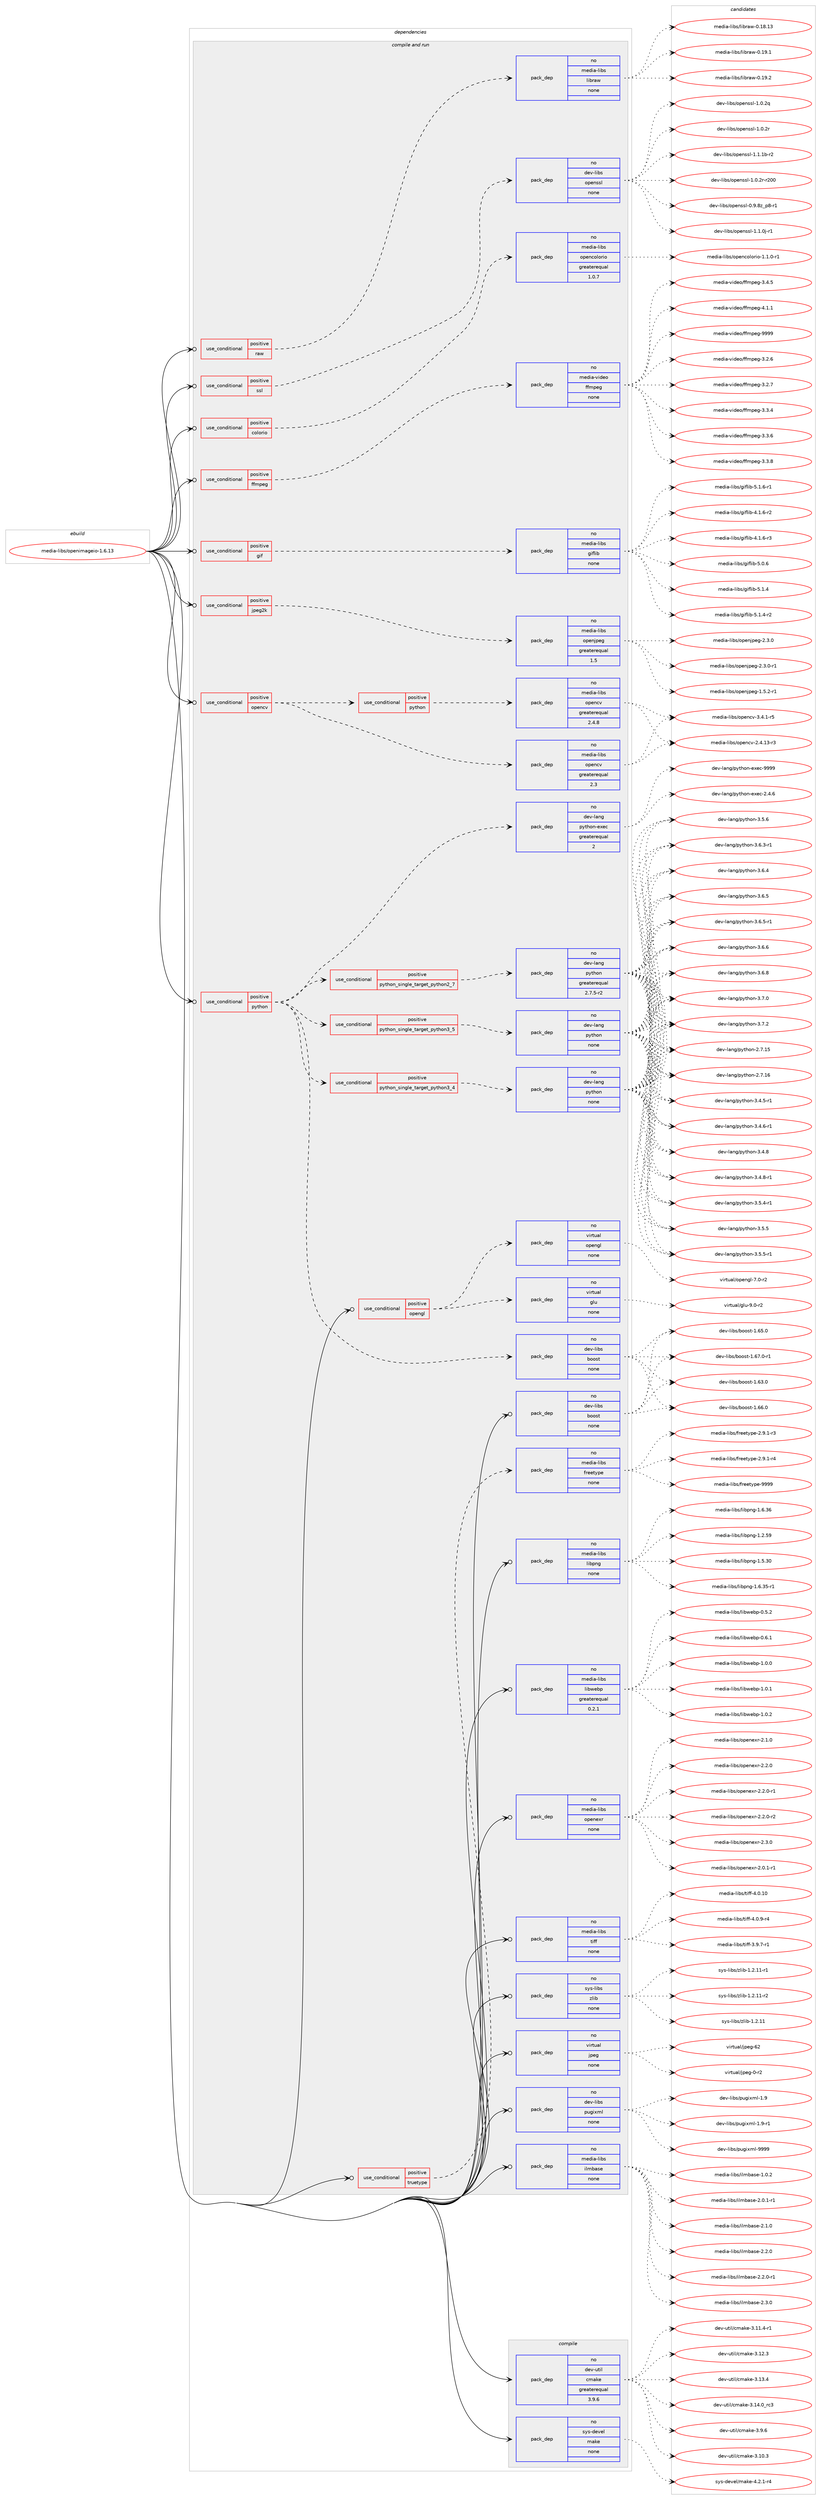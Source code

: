 digraph prolog {

# *************
# Graph options
# *************

newrank=true;
concentrate=true;
compound=true;
graph [rankdir=LR,fontname=Helvetica,fontsize=10,ranksep=1.5];#, ranksep=2.5, nodesep=0.2];
edge  [arrowhead=vee];
node  [fontname=Helvetica,fontsize=10];

# **********
# The ebuild
# **********

subgraph cluster_leftcol {
color=gray;
rank=same;
label=<<i>ebuild</i>>;
id [label="media-libs/openimageio-1.6.13", color=red, width=4, href="../media-libs/openimageio-1.6.13.svg"];
}

# ****************
# The dependencies
# ****************

subgraph cluster_midcol {
color=gray;
label=<<i>dependencies</i>>;
subgraph cluster_compile {
fillcolor="#eeeeee";
style=filled;
label=<<i>compile</i>>;
subgraph pack1155485 {
dependency1617178 [label=<<TABLE BORDER="0" CELLBORDER="1" CELLSPACING="0" CELLPADDING="4" WIDTH="220"><TR><TD ROWSPAN="6" CELLPADDING="30">pack_dep</TD></TR><TR><TD WIDTH="110">no</TD></TR><TR><TD>dev-util</TD></TR><TR><TD>cmake</TD></TR><TR><TD>greaterequal</TD></TR><TR><TD>3.9.6</TD></TR></TABLE>>, shape=none, color=blue];
}
id:e -> dependency1617178:w [weight=20,style="solid",arrowhead="vee"];
subgraph pack1155486 {
dependency1617179 [label=<<TABLE BORDER="0" CELLBORDER="1" CELLSPACING="0" CELLPADDING="4" WIDTH="220"><TR><TD ROWSPAN="6" CELLPADDING="30">pack_dep</TD></TR><TR><TD WIDTH="110">no</TD></TR><TR><TD>sys-devel</TD></TR><TR><TD>make</TD></TR><TR><TD>none</TD></TR><TR><TD></TD></TR></TABLE>>, shape=none, color=blue];
}
id:e -> dependency1617179:w [weight=20,style="solid",arrowhead="vee"];
}
subgraph cluster_compileandrun {
fillcolor="#eeeeee";
style=filled;
label=<<i>compile and run</i>>;
subgraph cond435648 {
dependency1617180 [label=<<TABLE BORDER="0" CELLBORDER="1" CELLSPACING="0" CELLPADDING="4"><TR><TD ROWSPAN="3" CELLPADDING="10">use_conditional</TD></TR><TR><TD>positive</TD></TR><TR><TD>colorio</TD></TR></TABLE>>, shape=none, color=red];
subgraph pack1155487 {
dependency1617181 [label=<<TABLE BORDER="0" CELLBORDER="1" CELLSPACING="0" CELLPADDING="4" WIDTH="220"><TR><TD ROWSPAN="6" CELLPADDING="30">pack_dep</TD></TR><TR><TD WIDTH="110">no</TD></TR><TR><TD>media-libs</TD></TR><TR><TD>opencolorio</TD></TR><TR><TD>greaterequal</TD></TR><TR><TD>1.0.7</TD></TR></TABLE>>, shape=none, color=blue];
}
dependency1617180:e -> dependency1617181:w [weight=20,style="dashed",arrowhead="vee"];
}
id:e -> dependency1617180:w [weight=20,style="solid",arrowhead="odotvee"];
subgraph cond435649 {
dependency1617182 [label=<<TABLE BORDER="0" CELLBORDER="1" CELLSPACING="0" CELLPADDING="4"><TR><TD ROWSPAN="3" CELLPADDING="10">use_conditional</TD></TR><TR><TD>positive</TD></TR><TR><TD>ffmpeg</TD></TR></TABLE>>, shape=none, color=red];
subgraph pack1155488 {
dependency1617183 [label=<<TABLE BORDER="0" CELLBORDER="1" CELLSPACING="0" CELLPADDING="4" WIDTH="220"><TR><TD ROWSPAN="6" CELLPADDING="30">pack_dep</TD></TR><TR><TD WIDTH="110">no</TD></TR><TR><TD>media-video</TD></TR><TR><TD>ffmpeg</TD></TR><TR><TD>none</TD></TR><TR><TD></TD></TR></TABLE>>, shape=none, color=blue];
}
dependency1617182:e -> dependency1617183:w [weight=20,style="dashed",arrowhead="vee"];
}
id:e -> dependency1617182:w [weight=20,style="solid",arrowhead="odotvee"];
subgraph cond435650 {
dependency1617184 [label=<<TABLE BORDER="0" CELLBORDER="1" CELLSPACING="0" CELLPADDING="4"><TR><TD ROWSPAN="3" CELLPADDING="10">use_conditional</TD></TR><TR><TD>positive</TD></TR><TR><TD>gif</TD></TR></TABLE>>, shape=none, color=red];
subgraph pack1155489 {
dependency1617185 [label=<<TABLE BORDER="0" CELLBORDER="1" CELLSPACING="0" CELLPADDING="4" WIDTH="220"><TR><TD ROWSPAN="6" CELLPADDING="30">pack_dep</TD></TR><TR><TD WIDTH="110">no</TD></TR><TR><TD>media-libs</TD></TR><TR><TD>giflib</TD></TR><TR><TD>none</TD></TR><TR><TD></TD></TR></TABLE>>, shape=none, color=blue];
}
dependency1617184:e -> dependency1617185:w [weight=20,style="dashed",arrowhead="vee"];
}
id:e -> dependency1617184:w [weight=20,style="solid",arrowhead="odotvee"];
subgraph cond435651 {
dependency1617186 [label=<<TABLE BORDER="0" CELLBORDER="1" CELLSPACING="0" CELLPADDING="4"><TR><TD ROWSPAN="3" CELLPADDING="10">use_conditional</TD></TR><TR><TD>positive</TD></TR><TR><TD>jpeg2k</TD></TR></TABLE>>, shape=none, color=red];
subgraph pack1155490 {
dependency1617187 [label=<<TABLE BORDER="0" CELLBORDER="1" CELLSPACING="0" CELLPADDING="4" WIDTH="220"><TR><TD ROWSPAN="6" CELLPADDING="30">pack_dep</TD></TR><TR><TD WIDTH="110">no</TD></TR><TR><TD>media-libs</TD></TR><TR><TD>openjpeg</TD></TR><TR><TD>greaterequal</TD></TR><TR><TD>1.5</TD></TR></TABLE>>, shape=none, color=blue];
}
dependency1617186:e -> dependency1617187:w [weight=20,style="dashed",arrowhead="vee"];
}
id:e -> dependency1617186:w [weight=20,style="solid",arrowhead="odotvee"];
subgraph cond435652 {
dependency1617188 [label=<<TABLE BORDER="0" CELLBORDER="1" CELLSPACING="0" CELLPADDING="4"><TR><TD ROWSPAN="3" CELLPADDING="10">use_conditional</TD></TR><TR><TD>positive</TD></TR><TR><TD>opencv</TD></TR></TABLE>>, shape=none, color=red];
subgraph pack1155491 {
dependency1617189 [label=<<TABLE BORDER="0" CELLBORDER="1" CELLSPACING="0" CELLPADDING="4" WIDTH="220"><TR><TD ROWSPAN="6" CELLPADDING="30">pack_dep</TD></TR><TR><TD WIDTH="110">no</TD></TR><TR><TD>media-libs</TD></TR><TR><TD>opencv</TD></TR><TR><TD>greaterequal</TD></TR><TR><TD>2.3</TD></TR></TABLE>>, shape=none, color=blue];
}
dependency1617188:e -> dependency1617189:w [weight=20,style="dashed",arrowhead="vee"];
subgraph cond435653 {
dependency1617190 [label=<<TABLE BORDER="0" CELLBORDER="1" CELLSPACING="0" CELLPADDING="4"><TR><TD ROWSPAN="3" CELLPADDING="10">use_conditional</TD></TR><TR><TD>positive</TD></TR><TR><TD>python</TD></TR></TABLE>>, shape=none, color=red];
subgraph pack1155492 {
dependency1617191 [label=<<TABLE BORDER="0" CELLBORDER="1" CELLSPACING="0" CELLPADDING="4" WIDTH="220"><TR><TD ROWSPAN="6" CELLPADDING="30">pack_dep</TD></TR><TR><TD WIDTH="110">no</TD></TR><TR><TD>media-libs</TD></TR><TR><TD>opencv</TD></TR><TR><TD>greaterequal</TD></TR><TR><TD>2.4.8</TD></TR></TABLE>>, shape=none, color=blue];
}
dependency1617190:e -> dependency1617191:w [weight=20,style="dashed",arrowhead="vee"];
}
dependency1617188:e -> dependency1617190:w [weight=20,style="dashed",arrowhead="vee"];
}
id:e -> dependency1617188:w [weight=20,style="solid",arrowhead="odotvee"];
subgraph cond435654 {
dependency1617192 [label=<<TABLE BORDER="0" CELLBORDER="1" CELLSPACING="0" CELLPADDING="4"><TR><TD ROWSPAN="3" CELLPADDING="10">use_conditional</TD></TR><TR><TD>positive</TD></TR><TR><TD>opengl</TD></TR></TABLE>>, shape=none, color=red];
subgraph pack1155493 {
dependency1617193 [label=<<TABLE BORDER="0" CELLBORDER="1" CELLSPACING="0" CELLPADDING="4" WIDTH="220"><TR><TD ROWSPAN="6" CELLPADDING="30">pack_dep</TD></TR><TR><TD WIDTH="110">no</TD></TR><TR><TD>virtual</TD></TR><TR><TD>glu</TD></TR><TR><TD>none</TD></TR><TR><TD></TD></TR></TABLE>>, shape=none, color=blue];
}
dependency1617192:e -> dependency1617193:w [weight=20,style="dashed",arrowhead="vee"];
subgraph pack1155494 {
dependency1617194 [label=<<TABLE BORDER="0" CELLBORDER="1" CELLSPACING="0" CELLPADDING="4" WIDTH="220"><TR><TD ROWSPAN="6" CELLPADDING="30">pack_dep</TD></TR><TR><TD WIDTH="110">no</TD></TR><TR><TD>virtual</TD></TR><TR><TD>opengl</TD></TR><TR><TD>none</TD></TR><TR><TD></TD></TR></TABLE>>, shape=none, color=blue];
}
dependency1617192:e -> dependency1617194:w [weight=20,style="dashed",arrowhead="vee"];
}
id:e -> dependency1617192:w [weight=20,style="solid",arrowhead="odotvee"];
subgraph cond435655 {
dependency1617195 [label=<<TABLE BORDER="0" CELLBORDER="1" CELLSPACING="0" CELLPADDING="4"><TR><TD ROWSPAN="3" CELLPADDING="10">use_conditional</TD></TR><TR><TD>positive</TD></TR><TR><TD>python</TD></TR></TABLE>>, shape=none, color=red];
subgraph cond435656 {
dependency1617196 [label=<<TABLE BORDER="0" CELLBORDER="1" CELLSPACING="0" CELLPADDING="4"><TR><TD ROWSPAN="3" CELLPADDING="10">use_conditional</TD></TR><TR><TD>positive</TD></TR><TR><TD>python_single_target_python2_7</TD></TR></TABLE>>, shape=none, color=red];
subgraph pack1155495 {
dependency1617197 [label=<<TABLE BORDER="0" CELLBORDER="1" CELLSPACING="0" CELLPADDING="4" WIDTH="220"><TR><TD ROWSPAN="6" CELLPADDING="30">pack_dep</TD></TR><TR><TD WIDTH="110">no</TD></TR><TR><TD>dev-lang</TD></TR><TR><TD>python</TD></TR><TR><TD>greaterequal</TD></TR><TR><TD>2.7.5-r2</TD></TR></TABLE>>, shape=none, color=blue];
}
dependency1617196:e -> dependency1617197:w [weight=20,style="dashed",arrowhead="vee"];
}
dependency1617195:e -> dependency1617196:w [weight=20,style="dashed",arrowhead="vee"];
subgraph cond435657 {
dependency1617198 [label=<<TABLE BORDER="0" CELLBORDER="1" CELLSPACING="0" CELLPADDING="4"><TR><TD ROWSPAN="3" CELLPADDING="10">use_conditional</TD></TR><TR><TD>positive</TD></TR><TR><TD>python_single_target_python3_4</TD></TR></TABLE>>, shape=none, color=red];
subgraph pack1155496 {
dependency1617199 [label=<<TABLE BORDER="0" CELLBORDER="1" CELLSPACING="0" CELLPADDING="4" WIDTH="220"><TR><TD ROWSPAN="6" CELLPADDING="30">pack_dep</TD></TR><TR><TD WIDTH="110">no</TD></TR><TR><TD>dev-lang</TD></TR><TR><TD>python</TD></TR><TR><TD>none</TD></TR><TR><TD></TD></TR></TABLE>>, shape=none, color=blue];
}
dependency1617198:e -> dependency1617199:w [weight=20,style="dashed",arrowhead="vee"];
}
dependency1617195:e -> dependency1617198:w [weight=20,style="dashed",arrowhead="vee"];
subgraph cond435658 {
dependency1617200 [label=<<TABLE BORDER="0" CELLBORDER="1" CELLSPACING="0" CELLPADDING="4"><TR><TD ROWSPAN="3" CELLPADDING="10">use_conditional</TD></TR><TR><TD>positive</TD></TR><TR><TD>python_single_target_python3_5</TD></TR></TABLE>>, shape=none, color=red];
subgraph pack1155497 {
dependency1617201 [label=<<TABLE BORDER="0" CELLBORDER="1" CELLSPACING="0" CELLPADDING="4" WIDTH="220"><TR><TD ROWSPAN="6" CELLPADDING="30">pack_dep</TD></TR><TR><TD WIDTH="110">no</TD></TR><TR><TD>dev-lang</TD></TR><TR><TD>python</TD></TR><TR><TD>none</TD></TR><TR><TD></TD></TR></TABLE>>, shape=none, color=blue];
}
dependency1617200:e -> dependency1617201:w [weight=20,style="dashed",arrowhead="vee"];
}
dependency1617195:e -> dependency1617200:w [weight=20,style="dashed",arrowhead="vee"];
subgraph pack1155498 {
dependency1617202 [label=<<TABLE BORDER="0" CELLBORDER="1" CELLSPACING="0" CELLPADDING="4" WIDTH="220"><TR><TD ROWSPAN="6" CELLPADDING="30">pack_dep</TD></TR><TR><TD WIDTH="110">no</TD></TR><TR><TD>dev-lang</TD></TR><TR><TD>python-exec</TD></TR><TR><TD>greaterequal</TD></TR><TR><TD>2</TD></TR></TABLE>>, shape=none, color=blue];
}
dependency1617195:e -> dependency1617202:w [weight=20,style="dashed",arrowhead="vee"];
subgraph pack1155499 {
dependency1617203 [label=<<TABLE BORDER="0" CELLBORDER="1" CELLSPACING="0" CELLPADDING="4" WIDTH="220"><TR><TD ROWSPAN="6" CELLPADDING="30">pack_dep</TD></TR><TR><TD WIDTH="110">no</TD></TR><TR><TD>dev-libs</TD></TR><TR><TD>boost</TD></TR><TR><TD>none</TD></TR><TR><TD></TD></TR></TABLE>>, shape=none, color=blue];
}
dependency1617195:e -> dependency1617203:w [weight=20,style="dashed",arrowhead="vee"];
}
id:e -> dependency1617195:w [weight=20,style="solid",arrowhead="odotvee"];
subgraph cond435659 {
dependency1617204 [label=<<TABLE BORDER="0" CELLBORDER="1" CELLSPACING="0" CELLPADDING="4"><TR><TD ROWSPAN="3" CELLPADDING="10">use_conditional</TD></TR><TR><TD>positive</TD></TR><TR><TD>raw</TD></TR></TABLE>>, shape=none, color=red];
subgraph pack1155500 {
dependency1617205 [label=<<TABLE BORDER="0" CELLBORDER="1" CELLSPACING="0" CELLPADDING="4" WIDTH="220"><TR><TD ROWSPAN="6" CELLPADDING="30">pack_dep</TD></TR><TR><TD WIDTH="110">no</TD></TR><TR><TD>media-libs</TD></TR><TR><TD>libraw</TD></TR><TR><TD>none</TD></TR><TR><TD></TD></TR></TABLE>>, shape=none, color=blue];
}
dependency1617204:e -> dependency1617205:w [weight=20,style="dashed",arrowhead="vee"];
}
id:e -> dependency1617204:w [weight=20,style="solid",arrowhead="odotvee"];
subgraph cond435660 {
dependency1617206 [label=<<TABLE BORDER="0" CELLBORDER="1" CELLSPACING="0" CELLPADDING="4"><TR><TD ROWSPAN="3" CELLPADDING="10">use_conditional</TD></TR><TR><TD>positive</TD></TR><TR><TD>ssl</TD></TR></TABLE>>, shape=none, color=red];
subgraph pack1155501 {
dependency1617207 [label=<<TABLE BORDER="0" CELLBORDER="1" CELLSPACING="0" CELLPADDING="4" WIDTH="220"><TR><TD ROWSPAN="6" CELLPADDING="30">pack_dep</TD></TR><TR><TD WIDTH="110">no</TD></TR><TR><TD>dev-libs</TD></TR><TR><TD>openssl</TD></TR><TR><TD>none</TD></TR><TR><TD></TD></TR></TABLE>>, shape=none, color=blue];
}
dependency1617206:e -> dependency1617207:w [weight=20,style="dashed",arrowhead="vee"];
}
id:e -> dependency1617206:w [weight=20,style="solid",arrowhead="odotvee"];
subgraph cond435661 {
dependency1617208 [label=<<TABLE BORDER="0" CELLBORDER="1" CELLSPACING="0" CELLPADDING="4"><TR><TD ROWSPAN="3" CELLPADDING="10">use_conditional</TD></TR><TR><TD>positive</TD></TR><TR><TD>truetype</TD></TR></TABLE>>, shape=none, color=red];
subgraph pack1155502 {
dependency1617209 [label=<<TABLE BORDER="0" CELLBORDER="1" CELLSPACING="0" CELLPADDING="4" WIDTH="220"><TR><TD ROWSPAN="6" CELLPADDING="30">pack_dep</TD></TR><TR><TD WIDTH="110">no</TD></TR><TR><TD>media-libs</TD></TR><TR><TD>freetype</TD></TR><TR><TD>none</TD></TR><TR><TD></TD></TR></TABLE>>, shape=none, color=blue];
}
dependency1617208:e -> dependency1617209:w [weight=20,style="dashed",arrowhead="vee"];
}
id:e -> dependency1617208:w [weight=20,style="solid",arrowhead="odotvee"];
subgraph pack1155503 {
dependency1617210 [label=<<TABLE BORDER="0" CELLBORDER="1" CELLSPACING="0" CELLPADDING="4" WIDTH="220"><TR><TD ROWSPAN="6" CELLPADDING="30">pack_dep</TD></TR><TR><TD WIDTH="110">no</TD></TR><TR><TD>dev-libs</TD></TR><TR><TD>boost</TD></TR><TR><TD>none</TD></TR><TR><TD></TD></TR></TABLE>>, shape=none, color=blue];
}
id:e -> dependency1617210:w [weight=20,style="solid",arrowhead="odotvee"];
subgraph pack1155504 {
dependency1617211 [label=<<TABLE BORDER="0" CELLBORDER="1" CELLSPACING="0" CELLPADDING="4" WIDTH="220"><TR><TD ROWSPAN="6" CELLPADDING="30">pack_dep</TD></TR><TR><TD WIDTH="110">no</TD></TR><TR><TD>dev-libs</TD></TR><TR><TD>pugixml</TD></TR><TR><TD>none</TD></TR><TR><TD></TD></TR></TABLE>>, shape=none, color=blue];
}
id:e -> dependency1617211:w [weight=20,style="solid",arrowhead="odotvee"];
subgraph pack1155505 {
dependency1617212 [label=<<TABLE BORDER="0" CELLBORDER="1" CELLSPACING="0" CELLPADDING="4" WIDTH="220"><TR><TD ROWSPAN="6" CELLPADDING="30">pack_dep</TD></TR><TR><TD WIDTH="110">no</TD></TR><TR><TD>media-libs</TD></TR><TR><TD>ilmbase</TD></TR><TR><TD>none</TD></TR><TR><TD></TD></TR></TABLE>>, shape=none, color=blue];
}
id:e -> dependency1617212:w [weight=20,style="solid",arrowhead="odotvee"];
subgraph pack1155506 {
dependency1617213 [label=<<TABLE BORDER="0" CELLBORDER="1" CELLSPACING="0" CELLPADDING="4" WIDTH="220"><TR><TD ROWSPAN="6" CELLPADDING="30">pack_dep</TD></TR><TR><TD WIDTH="110">no</TD></TR><TR><TD>media-libs</TD></TR><TR><TD>libpng</TD></TR><TR><TD>none</TD></TR><TR><TD></TD></TR></TABLE>>, shape=none, color=blue];
}
id:e -> dependency1617213:w [weight=20,style="solid",arrowhead="odotvee"];
subgraph pack1155507 {
dependency1617214 [label=<<TABLE BORDER="0" CELLBORDER="1" CELLSPACING="0" CELLPADDING="4" WIDTH="220"><TR><TD ROWSPAN="6" CELLPADDING="30">pack_dep</TD></TR><TR><TD WIDTH="110">no</TD></TR><TR><TD>media-libs</TD></TR><TR><TD>libwebp</TD></TR><TR><TD>greaterequal</TD></TR><TR><TD>0.2.1</TD></TR></TABLE>>, shape=none, color=blue];
}
id:e -> dependency1617214:w [weight=20,style="solid",arrowhead="odotvee"];
subgraph pack1155508 {
dependency1617215 [label=<<TABLE BORDER="0" CELLBORDER="1" CELLSPACING="0" CELLPADDING="4" WIDTH="220"><TR><TD ROWSPAN="6" CELLPADDING="30">pack_dep</TD></TR><TR><TD WIDTH="110">no</TD></TR><TR><TD>media-libs</TD></TR><TR><TD>openexr</TD></TR><TR><TD>none</TD></TR><TR><TD></TD></TR></TABLE>>, shape=none, color=blue];
}
id:e -> dependency1617215:w [weight=20,style="solid",arrowhead="odotvee"];
subgraph pack1155509 {
dependency1617216 [label=<<TABLE BORDER="0" CELLBORDER="1" CELLSPACING="0" CELLPADDING="4" WIDTH="220"><TR><TD ROWSPAN="6" CELLPADDING="30">pack_dep</TD></TR><TR><TD WIDTH="110">no</TD></TR><TR><TD>media-libs</TD></TR><TR><TD>tiff</TD></TR><TR><TD>none</TD></TR><TR><TD></TD></TR></TABLE>>, shape=none, color=blue];
}
id:e -> dependency1617216:w [weight=20,style="solid",arrowhead="odotvee"];
subgraph pack1155510 {
dependency1617217 [label=<<TABLE BORDER="0" CELLBORDER="1" CELLSPACING="0" CELLPADDING="4" WIDTH="220"><TR><TD ROWSPAN="6" CELLPADDING="30">pack_dep</TD></TR><TR><TD WIDTH="110">no</TD></TR><TR><TD>sys-libs</TD></TR><TR><TD>zlib</TD></TR><TR><TD>none</TD></TR><TR><TD></TD></TR></TABLE>>, shape=none, color=blue];
}
id:e -> dependency1617217:w [weight=20,style="solid",arrowhead="odotvee"];
subgraph pack1155511 {
dependency1617218 [label=<<TABLE BORDER="0" CELLBORDER="1" CELLSPACING="0" CELLPADDING="4" WIDTH="220"><TR><TD ROWSPAN="6" CELLPADDING="30">pack_dep</TD></TR><TR><TD WIDTH="110">no</TD></TR><TR><TD>virtual</TD></TR><TR><TD>jpeg</TD></TR><TR><TD>none</TD></TR><TR><TD></TD></TR></TABLE>>, shape=none, color=blue];
}
id:e -> dependency1617218:w [weight=20,style="solid",arrowhead="odotvee"];
}
subgraph cluster_run {
fillcolor="#eeeeee";
style=filled;
label=<<i>run</i>>;
}
}

# **************
# The candidates
# **************

subgraph cluster_choices {
rank=same;
color=gray;
label=<<i>candidates</i>>;

subgraph choice1155485 {
color=black;
nodesep=1;
choice1001011184511711610510847991099710710145514649484651 [label="dev-util/cmake-3.10.3", color=red, width=4,href="../dev-util/cmake-3.10.3.svg"];
choice10010111845117116105108479910997107101455146494946524511449 [label="dev-util/cmake-3.11.4-r1", color=red, width=4,href="../dev-util/cmake-3.11.4-r1.svg"];
choice1001011184511711610510847991099710710145514649504651 [label="dev-util/cmake-3.12.3", color=red, width=4,href="../dev-util/cmake-3.12.3.svg"];
choice1001011184511711610510847991099710710145514649514652 [label="dev-util/cmake-3.13.4", color=red, width=4,href="../dev-util/cmake-3.13.4.svg"];
choice1001011184511711610510847991099710710145514649524648951149951 [label="dev-util/cmake-3.14.0_rc3", color=red, width=4,href="../dev-util/cmake-3.14.0_rc3.svg"];
choice10010111845117116105108479910997107101455146574654 [label="dev-util/cmake-3.9.6", color=red, width=4,href="../dev-util/cmake-3.9.6.svg"];
dependency1617178:e -> choice1001011184511711610510847991099710710145514649484651:w [style=dotted,weight="100"];
dependency1617178:e -> choice10010111845117116105108479910997107101455146494946524511449:w [style=dotted,weight="100"];
dependency1617178:e -> choice1001011184511711610510847991099710710145514649504651:w [style=dotted,weight="100"];
dependency1617178:e -> choice1001011184511711610510847991099710710145514649514652:w [style=dotted,weight="100"];
dependency1617178:e -> choice1001011184511711610510847991099710710145514649524648951149951:w [style=dotted,weight="100"];
dependency1617178:e -> choice10010111845117116105108479910997107101455146574654:w [style=dotted,weight="100"];
}
subgraph choice1155486 {
color=black;
nodesep=1;
choice1151211154510010111810110847109971071014552465046494511452 [label="sys-devel/make-4.2.1-r4", color=red, width=4,href="../sys-devel/make-4.2.1-r4.svg"];
dependency1617179:e -> choice1151211154510010111810110847109971071014552465046494511452:w [style=dotted,weight="100"];
}
subgraph choice1155487 {
color=black;
nodesep=1;
choice10910110010597451081059811547111112101110991111081111141051114549464946484511449 [label="media-libs/opencolorio-1.1.0-r1", color=red, width=4,href="../media-libs/opencolorio-1.1.0-r1.svg"];
dependency1617181:e -> choice10910110010597451081059811547111112101110991111081111141051114549464946484511449:w [style=dotted,weight="100"];
}
subgraph choice1155488 {
color=black;
nodesep=1;
choice109101100105974511810510010111147102102109112101103455146504654 [label="media-video/ffmpeg-3.2.6", color=red, width=4,href="../media-video/ffmpeg-3.2.6.svg"];
choice109101100105974511810510010111147102102109112101103455146504655 [label="media-video/ffmpeg-3.2.7", color=red, width=4,href="../media-video/ffmpeg-3.2.7.svg"];
choice109101100105974511810510010111147102102109112101103455146514652 [label="media-video/ffmpeg-3.3.4", color=red, width=4,href="../media-video/ffmpeg-3.3.4.svg"];
choice109101100105974511810510010111147102102109112101103455146514654 [label="media-video/ffmpeg-3.3.6", color=red, width=4,href="../media-video/ffmpeg-3.3.6.svg"];
choice109101100105974511810510010111147102102109112101103455146514656 [label="media-video/ffmpeg-3.3.8", color=red, width=4,href="../media-video/ffmpeg-3.3.8.svg"];
choice109101100105974511810510010111147102102109112101103455146524653 [label="media-video/ffmpeg-3.4.5", color=red, width=4,href="../media-video/ffmpeg-3.4.5.svg"];
choice109101100105974511810510010111147102102109112101103455246494649 [label="media-video/ffmpeg-4.1.1", color=red, width=4,href="../media-video/ffmpeg-4.1.1.svg"];
choice1091011001059745118105100101111471021021091121011034557575757 [label="media-video/ffmpeg-9999", color=red, width=4,href="../media-video/ffmpeg-9999.svg"];
dependency1617183:e -> choice109101100105974511810510010111147102102109112101103455146504654:w [style=dotted,weight="100"];
dependency1617183:e -> choice109101100105974511810510010111147102102109112101103455146504655:w [style=dotted,weight="100"];
dependency1617183:e -> choice109101100105974511810510010111147102102109112101103455146514652:w [style=dotted,weight="100"];
dependency1617183:e -> choice109101100105974511810510010111147102102109112101103455146514654:w [style=dotted,weight="100"];
dependency1617183:e -> choice109101100105974511810510010111147102102109112101103455146514656:w [style=dotted,weight="100"];
dependency1617183:e -> choice109101100105974511810510010111147102102109112101103455146524653:w [style=dotted,weight="100"];
dependency1617183:e -> choice109101100105974511810510010111147102102109112101103455246494649:w [style=dotted,weight="100"];
dependency1617183:e -> choice1091011001059745118105100101111471021021091121011034557575757:w [style=dotted,weight="100"];
}
subgraph choice1155489 {
color=black;
nodesep=1;
choice10910110010597451081059811547103105102108105984552464946544511450 [label="media-libs/giflib-4.1.6-r2", color=red, width=4,href="../media-libs/giflib-4.1.6-r2.svg"];
choice10910110010597451081059811547103105102108105984552464946544511451 [label="media-libs/giflib-4.1.6-r3", color=red, width=4,href="../media-libs/giflib-4.1.6-r3.svg"];
choice1091011001059745108105981154710310510210810598455346484654 [label="media-libs/giflib-5.0.6", color=red, width=4,href="../media-libs/giflib-5.0.6.svg"];
choice1091011001059745108105981154710310510210810598455346494652 [label="media-libs/giflib-5.1.4", color=red, width=4,href="../media-libs/giflib-5.1.4.svg"];
choice10910110010597451081059811547103105102108105984553464946524511450 [label="media-libs/giflib-5.1.4-r2", color=red, width=4,href="../media-libs/giflib-5.1.4-r2.svg"];
choice10910110010597451081059811547103105102108105984553464946544511449 [label="media-libs/giflib-5.1.6-r1", color=red, width=4,href="../media-libs/giflib-5.1.6-r1.svg"];
dependency1617185:e -> choice10910110010597451081059811547103105102108105984552464946544511450:w [style=dotted,weight="100"];
dependency1617185:e -> choice10910110010597451081059811547103105102108105984552464946544511451:w [style=dotted,weight="100"];
dependency1617185:e -> choice1091011001059745108105981154710310510210810598455346484654:w [style=dotted,weight="100"];
dependency1617185:e -> choice1091011001059745108105981154710310510210810598455346494652:w [style=dotted,weight="100"];
dependency1617185:e -> choice10910110010597451081059811547103105102108105984553464946524511450:w [style=dotted,weight="100"];
dependency1617185:e -> choice10910110010597451081059811547103105102108105984553464946544511449:w [style=dotted,weight="100"];
}
subgraph choice1155490 {
color=black;
nodesep=1;
choice109101100105974510810598115471111121011101061121011034549465346504511449 [label="media-libs/openjpeg-1.5.2-r1", color=red, width=4,href="../media-libs/openjpeg-1.5.2-r1.svg"];
choice10910110010597451081059811547111112101110106112101103455046514648 [label="media-libs/openjpeg-2.3.0", color=red, width=4,href="../media-libs/openjpeg-2.3.0.svg"];
choice109101100105974510810598115471111121011101061121011034550465146484511449 [label="media-libs/openjpeg-2.3.0-r1", color=red, width=4,href="../media-libs/openjpeg-2.3.0-r1.svg"];
dependency1617187:e -> choice109101100105974510810598115471111121011101061121011034549465346504511449:w [style=dotted,weight="100"];
dependency1617187:e -> choice10910110010597451081059811547111112101110106112101103455046514648:w [style=dotted,weight="100"];
dependency1617187:e -> choice109101100105974510810598115471111121011101061121011034550465146484511449:w [style=dotted,weight="100"];
}
subgraph choice1155491 {
color=black;
nodesep=1;
choice1091011001059745108105981154711111210111099118455046524649514511451 [label="media-libs/opencv-2.4.13-r3", color=red, width=4,href="../media-libs/opencv-2.4.13-r3.svg"];
choice10910110010597451081059811547111112101110991184551465246494511453 [label="media-libs/opencv-3.4.1-r5", color=red, width=4,href="../media-libs/opencv-3.4.1-r5.svg"];
dependency1617189:e -> choice1091011001059745108105981154711111210111099118455046524649514511451:w [style=dotted,weight="100"];
dependency1617189:e -> choice10910110010597451081059811547111112101110991184551465246494511453:w [style=dotted,weight="100"];
}
subgraph choice1155492 {
color=black;
nodesep=1;
choice1091011001059745108105981154711111210111099118455046524649514511451 [label="media-libs/opencv-2.4.13-r3", color=red, width=4,href="../media-libs/opencv-2.4.13-r3.svg"];
choice10910110010597451081059811547111112101110991184551465246494511453 [label="media-libs/opencv-3.4.1-r5", color=red, width=4,href="../media-libs/opencv-3.4.1-r5.svg"];
dependency1617191:e -> choice1091011001059745108105981154711111210111099118455046524649514511451:w [style=dotted,weight="100"];
dependency1617191:e -> choice10910110010597451081059811547111112101110991184551465246494511453:w [style=dotted,weight="100"];
}
subgraph choice1155493 {
color=black;
nodesep=1;
choice1181051141161179710847103108117455746484511450 [label="virtual/glu-9.0-r2", color=red, width=4,href="../virtual/glu-9.0-r2.svg"];
dependency1617193:e -> choice1181051141161179710847103108117455746484511450:w [style=dotted,weight="100"];
}
subgraph choice1155494 {
color=black;
nodesep=1;
choice1181051141161179710847111112101110103108455546484511450 [label="virtual/opengl-7.0-r2", color=red, width=4,href="../virtual/opengl-7.0-r2.svg"];
dependency1617194:e -> choice1181051141161179710847111112101110103108455546484511450:w [style=dotted,weight="100"];
}
subgraph choice1155495 {
color=black;
nodesep=1;
choice10010111845108971101034711212111610411111045504655464953 [label="dev-lang/python-2.7.15", color=red, width=4,href="../dev-lang/python-2.7.15.svg"];
choice10010111845108971101034711212111610411111045504655464954 [label="dev-lang/python-2.7.16", color=red, width=4,href="../dev-lang/python-2.7.16.svg"];
choice1001011184510897110103471121211161041111104551465246534511449 [label="dev-lang/python-3.4.5-r1", color=red, width=4,href="../dev-lang/python-3.4.5-r1.svg"];
choice1001011184510897110103471121211161041111104551465246544511449 [label="dev-lang/python-3.4.6-r1", color=red, width=4,href="../dev-lang/python-3.4.6-r1.svg"];
choice100101118451089711010347112121116104111110455146524656 [label="dev-lang/python-3.4.8", color=red, width=4,href="../dev-lang/python-3.4.8.svg"];
choice1001011184510897110103471121211161041111104551465246564511449 [label="dev-lang/python-3.4.8-r1", color=red, width=4,href="../dev-lang/python-3.4.8-r1.svg"];
choice1001011184510897110103471121211161041111104551465346524511449 [label="dev-lang/python-3.5.4-r1", color=red, width=4,href="../dev-lang/python-3.5.4-r1.svg"];
choice100101118451089711010347112121116104111110455146534653 [label="dev-lang/python-3.5.5", color=red, width=4,href="../dev-lang/python-3.5.5.svg"];
choice1001011184510897110103471121211161041111104551465346534511449 [label="dev-lang/python-3.5.5-r1", color=red, width=4,href="../dev-lang/python-3.5.5-r1.svg"];
choice100101118451089711010347112121116104111110455146534654 [label="dev-lang/python-3.5.6", color=red, width=4,href="../dev-lang/python-3.5.6.svg"];
choice1001011184510897110103471121211161041111104551465446514511449 [label="dev-lang/python-3.6.3-r1", color=red, width=4,href="../dev-lang/python-3.6.3-r1.svg"];
choice100101118451089711010347112121116104111110455146544652 [label="dev-lang/python-3.6.4", color=red, width=4,href="../dev-lang/python-3.6.4.svg"];
choice100101118451089711010347112121116104111110455146544653 [label="dev-lang/python-3.6.5", color=red, width=4,href="../dev-lang/python-3.6.5.svg"];
choice1001011184510897110103471121211161041111104551465446534511449 [label="dev-lang/python-3.6.5-r1", color=red, width=4,href="../dev-lang/python-3.6.5-r1.svg"];
choice100101118451089711010347112121116104111110455146544654 [label="dev-lang/python-3.6.6", color=red, width=4,href="../dev-lang/python-3.6.6.svg"];
choice100101118451089711010347112121116104111110455146544656 [label="dev-lang/python-3.6.8", color=red, width=4,href="../dev-lang/python-3.6.8.svg"];
choice100101118451089711010347112121116104111110455146554648 [label="dev-lang/python-3.7.0", color=red, width=4,href="../dev-lang/python-3.7.0.svg"];
choice100101118451089711010347112121116104111110455146554650 [label="dev-lang/python-3.7.2", color=red, width=4,href="../dev-lang/python-3.7.2.svg"];
dependency1617197:e -> choice10010111845108971101034711212111610411111045504655464953:w [style=dotted,weight="100"];
dependency1617197:e -> choice10010111845108971101034711212111610411111045504655464954:w [style=dotted,weight="100"];
dependency1617197:e -> choice1001011184510897110103471121211161041111104551465246534511449:w [style=dotted,weight="100"];
dependency1617197:e -> choice1001011184510897110103471121211161041111104551465246544511449:w [style=dotted,weight="100"];
dependency1617197:e -> choice100101118451089711010347112121116104111110455146524656:w [style=dotted,weight="100"];
dependency1617197:e -> choice1001011184510897110103471121211161041111104551465246564511449:w [style=dotted,weight="100"];
dependency1617197:e -> choice1001011184510897110103471121211161041111104551465346524511449:w [style=dotted,weight="100"];
dependency1617197:e -> choice100101118451089711010347112121116104111110455146534653:w [style=dotted,weight="100"];
dependency1617197:e -> choice1001011184510897110103471121211161041111104551465346534511449:w [style=dotted,weight="100"];
dependency1617197:e -> choice100101118451089711010347112121116104111110455146534654:w [style=dotted,weight="100"];
dependency1617197:e -> choice1001011184510897110103471121211161041111104551465446514511449:w [style=dotted,weight="100"];
dependency1617197:e -> choice100101118451089711010347112121116104111110455146544652:w [style=dotted,weight="100"];
dependency1617197:e -> choice100101118451089711010347112121116104111110455146544653:w [style=dotted,weight="100"];
dependency1617197:e -> choice1001011184510897110103471121211161041111104551465446534511449:w [style=dotted,weight="100"];
dependency1617197:e -> choice100101118451089711010347112121116104111110455146544654:w [style=dotted,weight="100"];
dependency1617197:e -> choice100101118451089711010347112121116104111110455146544656:w [style=dotted,weight="100"];
dependency1617197:e -> choice100101118451089711010347112121116104111110455146554648:w [style=dotted,weight="100"];
dependency1617197:e -> choice100101118451089711010347112121116104111110455146554650:w [style=dotted,weight="100"];
}
subgraph choice1155496 {
color=black;
nodesep=1;
choice10010111845108971101034711212111610411111045504655464953 [label="dev-lang/python-2.7.15", color=red, width=4,href="../dev-lang/python-2.7.15.svg"];
choice10010111845108971101034711212111610411111045504655464954 [label="dev-lang/python-2.7.16", color=red, width=4,href="../dev-lang/python-2.7.16.svg"];
choice1001011184510897110103471121211161041111104551465246534511449 [label="dev-lang/python-3.4.5-r1", color=red, width=4,href="../dev-lang/python-3.4.5-r1.svg"];
choice1001011184510897110103471121211161041111104551465246544511449 [label="dev-lang/python-3.4.6-r1", color=red, width=4,href="../dev-lang/python-3.4.6-r1.svg"];
choice100101118451089711010347112121116104111110455146524656 [label="dev-lang/python-3.4.8", color=red, width=4,href="../dev-lang/python-3.4.8.svg"];
choice1001011184510897110103471121211161041111104551465246564511449 [label="dev-lang/python-3.4.8-r1", color=red, width=4,href="../dev-lang/python-3.4.8-r1.svg"];
choice1001011184510897110103471121211161041111104551465346524511449 [label="dev-lang/python-3.5.4-r1", color=red, width=4,href="../dev-lang/python-3.5.4-r1.svg"];
choice100101118451089711010347112121116104111110455146534653 [label="dev-lang/python-3.5.5", color=red, width=4,href="../dev-lang/python-3.5.5.svg"];
choice1001011184510897110103471121211161041111104551465346534511449 [label="dev-lang/python-3.5.5-r1", color=red, width=4,href="../dev-lang/python-3.5.5-r1.svg"];
choice100101118451089711010347112121116104111110455146534654 [label="dev-lang/python-3.5.6", color=red, width=4,href="../dev-lang/python-3.5.6.svg"];
choice1001011184510897110103471121211161041111104551465446514511449 [label="dev-lang/python-3.6.3-r1", color=red, width=4,href="../dev-lang/python-3.6.3-r1.svg"];
choice100101118451089711010347112121116104111110455146544652 [label="dev-lang/python-3.6.4", color=red, width=4,href="../dev-lang/python-3.6.4.svg"];
choice100101118451089711010347112121116104111110455146544653 [label="dev-lang/python-3.6.5", color=red, width=4,href="../dev-lang/python-3.6.5.svg"];
choice1001011184510897110103471121211161041111104551465446534511449 [label="dev-lang/python-3.6.5-r1", color=red, width=4,href="../dev-lang/python-3.6.5-r1.svg"];
choice100101118451089711010347112121116104111110455146544654 [label="dev-lang/python-3.6.6", color=red, width=4,href="../dev-lang/python-3.6.6.svg"];
choice100101118451089711010347112121116104111110455146544656 [label="dev-lang/python-3.6.8", color=red, width=4,href="../dev-lang/python-3.6.8.svg"];
choice100101118451089711010347112121116104111110455146554648 [label="dev-lang/python-3.7.0", color=red, width=4,href="../dev-lang/python-3.7.0.svg"];
choice100101118451089711010347112121116104111110455146554650 [label="dev-lang/python-3.7.2", color=red, width=4,href="../dev-lang/python-3.7.2.svg"];
dependency1617199:e -> choice10010111845108971101034711212111610411111045504655464953:w [style=dotted,weight="100"];
dependency1617199:e -> choice10010111845108971101034711212111610411111045504655464954:w [style=dotted,weight="100"];
dependency1617199:e -> choice1001011184510897110103471121211161041111104551465246534511449:w [style=dotted,weight="100"];
dependency1617199:e -> choice1001011184510897110103471121211161041111104551465246544511449:w [style=dotted,weight="100"];
dependency1617199:e -> choice100101118451089711010347112121116104111110455146524656:w [style=dotted,weight="100"];
dependency1617199:e -> choice1001011184510897110103471121211161041111104551465246564511449:w [style=dotted,weight="100"];
dependency1617199:e -> choice1001011184510897110103471121211161041111104551465346524511449:w [style=dotted,weight="100"];
dependency1617199:e -> choice100101118451089711010347112121116104111110455146534653:w [style=dotted,weight="100"];
dependency1617199:e -> choice1001011184510897110103471121211161041111104551465346534511449:w [style=dotted,weight="100"];
dependency1617199:e -> choice100101118451089711010347112121116104111110455146534654:w [style=dotted,weight="100"];
dependency1617199:e -> choice1001011184510897110103471121211161041111104551465446514511449:w [style=dotted,weight="100"];
dependency1617199:e -> choice100101118451089711010347112121116104111110455146544652:w [style=dotted,weight="100"];
dependency1617199:e -> choice100101118451089711010347112121116104111110455146544653:w [style=dotted,weight="100"];
dependency1617199:e -> choice1001011184510897110103471121211161041111104551465446534511449:w [style=dotted,weight="100"];
dependency1617199:e -> choice100101118451089711010347112121116104111110455146544654:w [style=dotted,weight="100"];
dependency1617199:e -> choice100101118451089711010347112121116104111110455146544656:w [style=dotted,weight="100"];
dependency1617199:e -> choice100101118451089711010347112121116104111110455146554648:w [style=dotted,weight="100"];
dependency1617199:e -> choice100101118451089711010347112121116104111110455146554650:w [style=dotted,weight="100"];
}
subgraph choice1155497 {
color=black;
nodesep=1;
choice10010111845108971101034711212111610411111045504655464953 [label="dev-lang/python-2.7.15", color=red, width=4,href="../dev-lang/python-2.7.15.svg"];
choice10010111845108971101034711212111610411111045504655464954 [label="dev-lang/python-2.7.16", color=red, width=4,href="../dev-lang/python-2.7.16.svg"];
choice1001011184510897110103471121211161041111104551465246534511449 [label="dev-lang/python-3.4.5-r1", color=red, width=4,href="../dev-lang/python-3.4.5-r1.svg"];
choice1001011184510897110103471121211161041111104551465246544511449 [label="dev-lang/python-3.4.6-r1", color=red, width=4,href="../dev-lang/python-3.4.6-r1.svg"];
choice100101118451089711010347112121116104111110455146524656 [label="dev-lang/python-3.4.8", color=red, width=4,href="../dev-lang/python-3.4.8.svg"];
choice1001011184510897110103471121211161041111104551465246564511449 [label="dev-lang/python-3.4.8-r1", color=red, width=4,href="../dev-lang/python-3.4.8-r1.svg"];
choice1001011184510897110103471121211161041111104551465346524511449 [label="dev-lang/python-3.5.4-r1", color=red, width=4,href="../dev-lang/python-3.5.4-r1.svg"];
choice100101118451089711010347112121116104111110455146534653 [label="dev-lang/python-3.5.5", color=red, width=4,href="../dev-lang/python-3.5.5.svg"];
choice1001011184510897110103471121211161041111104551465346534511449 [label="dev-lang/python-3.5.5-r1", color=red, width=4,href="../dev-lang/python-3.5.5-r1.svg"];
choice100101118451089711010347112121116104111110455146534654 [label="dev-lang/python-3.5.6", color=red, width=4,href="../dev-lang/python-3.5.6.svg"];
choice1001011184510897110103471121211161041111104551465446514511449 [label="dev-lang/python-3.6.3-r1", color=red, width=4,href="../dev-lang/python-3.6.3-r1.svg"];
choice100101118451089711010347112121116104111110455146544652 [label="dev-lang/python-3.6.4", color=red, width=4,href="../dev-lang/python-3.6.4.svg"];
choice100101118451089711010347112121116104111110455146544653 [label="dev-lang/python-3.6.5", color=red, width=4,href="../dev-lang/python-3.6.5.svg"];
choice1001011184510897110103471121211161041111104551465446534511449 [label="dev-lang/python-3.6.5-r1", color=red, width=4,href="../dev-lang/python-3.6.5-r1.svg"];
choice100101118451089711010347112121116104111110455146544654 [label="dev-lang/python-3.6.6", color=red, width=4,href="../dev-lang/python-3.6.6.svg"];
choice100101118451089711010347112121116104111110455146544656 [label="dev-lang/python-3.6.8", color=red, width=4,href="../dev-lang/python-3.6.8.svg"];
choice100101118451089711010347112121116104111110455146554648 [label="dev-lang/python-3.7.0", color=red, width=4,href="../dev-lang/python-3.7.0.svg"];
choice100101118451089711010347112121116104111110455146554650 [label="dev-lang/python-3.7.2", color=red, width=4,href="../dev-lang/python-3.7.2.svg"];
dependency1617201:e -> choice10010111845108971101034711212111610411111045504655464953:w [style=dotted,weight="100"];
dependency1617201:e -> choice10010111845108971101034711212111610411111045504655464954:w [style=dotted,weight="100"];
dependency1617201:e -> choice1001011184510897110103471121211161041111104551465246534511449:w [style=dotted,weight="100"];
dependency1617201:e -> choice1001011184510897110103471121211161041111104551465246544511449:w [style=dotted,weight="100"];
dependency1617201:e -> choice100101118451089711010347112121116104111110455146524656:w [style=dotted,weight="100"];
dependency1617201:e -> choice1001011184510897110103471121211161041111104551465246564511449:w [style=dotted,weight="100"];
dependency1617201:e -> choice1001011184510897110103471121211161041111104551465346524511449:w [style=dotted,weight="100"];
dependency1617201:e -> choice100101118451089711010347112121116104111110455146534653:w [style=dotted,weight="100"];
dependency1617201:e -> choice1001011184510897110103471121211161041111104551465346534511449:w [style=dotted,weight="100"];
dependency1617201:e -> choice100101118451089711010347112121116104111110455146534654:w [style=dotted,weight="100"];
dependency1617201:e -> choice1001011184510897110103471121211161041111104551465446514511449:w [style=dotted,weight="100"];
dependency1617201:e -> choice100101118451089711010347112121116104111110455146544652:w [style=dotted,weight="100"];
dependency1617201:e -> choice100101118451089711010347112121116104111110455146544653:w [style=dotted,weight="100"];
dependency1617201:e -> choice1001011184510897110103471121211161041111104551465446534511449:w [style=dotted,weight="100"];
dependency1617201:e -> choice100101118451089711010347112121116104111110455146544654:w [style=dotted,weight="100"];
dependency1617201:e -> choice100101118451089711010347112121116104111110455146544656:w [style=dotted,weight="100"];
dependency1617201:e -> choice100101118451089711010347112121116104111110455146554648:w [style=dotted,weight="100"];
dependency1617201:e -> choice100101118451089711010347112121116104111110455146554650:w [style=dotted,weight="100"];
}
subgraph choice1155498 {
color=black;
nodesep=1;
choice1001011184510897110103471121211161041111104510112010199455046524654 [label="dev-lang/python-exec-2.4.6", color=red, width=4,href="../dev-lang/python-exec-2.4.6.svg"];
choice10010111845108971101034711212111610411111045101120101994557575757 [label="dev-lang/python-exec-9999", color=red, width=4,href="../dev-lang/python-exec-9999.svg"];
dependency1617202:e -> choice1001011184510897110103471121211161041111104510112010199455046524654:w [style=dotted,weight="100"];
dependency1617202:e -> choice10010111845108971101034711212111610411111045101120101994557575757:w [style=dotted,weight="100"];
}
subgraph choice1155499 {
color=black;
nodesep=1;
choice1001011184510810598115479811111111511645494654514648 [label="dev-libs/boost-1.63.0", color=red, width=4,href="../dev-libs/boost-1.63.0.svg"];
choice1001011184510810598115479811111111511645494654534648 [label="dev-libs/boost-1.65.0", color=red, width=4,href="../dev-libs/boost-1.65.0.svg"];
choice1001011184510810598115479811111111511645494654544648 [label="dev-libs/boost-1.66.0", color=red, width=4,href="../dev-libs/boost-1.66.0.svg"];
choice10010111845108105981154798111111115116454946545546484511449 [label="dev-libs/boost-1.67.0-r1", color=red, width=4,href="../dev-libs/boost-1.67.0-r1.svg"];
dependency1617203:e -> choice1001011184510810598115479811111111511645494654514648:w [style=dotted,weight="100"];
dependency1617203:e -> choice1001011184510810598115479811111111511645494654534648:w [style=dotted,weight="100"];
dependency1617203:e -> choice1001011184510810598115479811111111511645494654544648:w [style=dotted,weight="100"];
dependency1617203:e -> choice10010111845108105981154798111111115116454946545546484511449:w [style=dotted,weight="100"];
}
subgraph choice1155500 {
color=black;
nodesep=1;
choice1091011001059745108105981154710810598114971194548464956464951 [label="media-libs/libraw-0.18.13", color=red, width=4,href="../media-libs/libraw-0.18.13.svg"];
choice10910110010597451081059811547108105981149711945484649574649 [label="media-libs/libraw-0.19.1", color=red, width=4,href="../media-libs/libraw-0.19.1.svg"];
choice10910110010597451081059811547108105981149711945484649574650 [label="media-libs/libraw-0.19.2", color=red, width=4,href="../media-libs/libraw-0.19.2.svg"];
dependency1617205:e -> choice1091011001059745108105981154710810598114971194548464956464951:w [style=dotted,weight="100"];
dependency1617205:e -> choice10910110010597451081059811547108105981149711945484649574649:w [style=dotted,weight="100"];
dependency1617205:e -> choice10910110010597451081059811547108105981149711945484649574650:w [style=dotted,weight="100"];
}
subgraph choice1155501 {
color=black;
nodesep=1;
choice10010111845108105981154711111210111011511510845484657465612295112564511449 [label="dev-libs/openssl-0.9.8z_p8-r1", color=red, width=4,href="../dev-libs/openssl-0.9.8z_p8-r1.svg"];
choice100101118451081059811547111112101110115115108454946484650113 [label="dev-libs/openssl-1.0.2q", color=red, width=4,href="../dev-libs/openssl-1.0.2q.svg"];
choice100101118451081059811547111112101110115115108454946484650114 [label="dev-libs/openssl-1.0.2r", color=red, width=4,href="../dev-libs/openssl-1.0.2r.svg"];
choice10010111845108105981154711111210111011511510845494648465011445114504848 [label="dev-libs/openssl-1.0.2r-r200", color=red, width=4,href="../dev-libs/openssl-1.0.2r-r200.svg"];
choice1001011184510810598115471111121011101151151084549464946481064511449 [label="dev-libs/openssl-1.1.0j-r1", color=red, width=4,href="../dev-libs/openssl-1.1.0j-r1.svg"];
choice100101118451081059811547111112101110115115108454946494649984511450 [label="dev-libs/openssl-1.1.1b-r2", color=red, width=4,href="../dev-libs/openssl-1.1.1b-r2.svg"];
dependency1617207:e -> choice10010111845108105981154711111210111011511510845484657465612295112564511449:w [style=dotted,weight="100"];
dependency1617207:e -> choice100101118451081059811547111112101110115115108454946484650113:w [style=dotted,weight="100"];
dependency1617207:e -> choice100101118451081059811547111112101110115115108454946484650114:w [style=dotted,weight="100"];
dependency1617207:e -> choice10010111845108105981154711111210111011511510845494648465011445114504848:w [style=dotted,weight="100"];
dependency1617207:e -> choice1001011184510810598115471111121011101151151084549464946481064511449:w [style=dotted,weight="100"];
dependency1617207:e -> choice100101118451081059811547111112101110115115108454946494649984511450:w [style=dotted,weight="100"];
}
subgraph choice1155502 {
color=black;
nodesep=1;
choice109101100105974510810598115471021141011011161211121014550465746494511451 [label="media-libs/freetype-2.9.1-r3", color=red, width=4,href="../media-libs/freetype-2.9.1-r3.svg"];
choice109101100105974510810598115471021141011011161211121014550465746494511452 [label="media-libs/freetype-2.9.1-r4", color=red, width=4,href="../media-libs/freetype-2.9.1-r4.svg"];
choice109101100105974510810598115471021141011011161211121014557575757 [label="media-libs/freetype-9999", color=red, width=4,href="../media-libs/freetype-9999.svg"];
dependency1617209:e -> choice109101100105974510810598115471021141011011161211121014550465746494511451:w [style=dotted,weight="100"];
dependency1617209:e -> choice109101100105974510810598115471021141011011161211121014550465746494511452:w [style=dotted,weight="100"];
dependency1617209:e -> choice109101100105974510810598115471021141011011161211121014557575757:w [style=dotted,weight="100"];
}
subgraph choice1155503 {
color=black;
nodesep=1;
choice1001011184510810598115479811111111511645494654514648 [label="dev-libs/boost-1.63.0", color=red, width=4,href="../dev-libs/boost-1.63.0.svg"];
choice1001011184510810598115479811111111511645494654534648 [label="dev-libs/boost-1.65.0", color=red, width=4,href="../dev-libs/boost-1.65.0.svg"];
choice1001011184510810598115479811111111511645494654544648 [label="dev-libs/boost-1.66.0", color=red, width=4,href="../dev-libs/boost-1.66.0.svg"];
choice10010111845108105981154798111111115116454946545546484511449 [label="dev-libs/boost-1.67.0-r1", color=red, width=4,href="../dev-libs/boost-1.67.0-r1.svg"];
dependency1617210:e -> choice1001011184510810598115479811111111511645494654514648:w [style=dotted,weight="100"];
dependency1617210:e -> choice1001011184510810598115479811111111511645494654534648:w [style=dotted,weight="100"];
dependency1617210:e -> choice1001011184510810598115479811111111511645494654544648:w [style=dotted,weight="100"];
dependency1617210:e -> choice10010111845108105981154798111111115116454946545546484511449:w [style=dotted,weight="100"];
}
subgraph choice1155504 {
color=black;
nodesep=1;
choice10010111845108105981154711211710310512010910845494657 [label="dev-libs/pugixml-1.9", color=red, width=4,href="../dev-libs/pugixml-1.9.svg"];
choice100101118451081059811547112117103105120109108454946574511449 [label="dev-libs/pugixml-1.9-r1", color=red, width=4,href="../dev-libs/pugixml-1.9-r1.svg"];
choice1001011184510810598115471121171031051201091084557575757 [label="dev-libs/pugixml-9999", color=red, width=4,href="../dev-libs/pugixml-9999.svg"];
dependency1617211:e -> choice10010111845108105981154711211710310512010910845494657:w [style=dotted,weight="100"];
dependency1617211:e -> choice100101118451081059811547112117103105120109108454946574511449:w [style=dotted,weight="100"];
dependency1617211:e -> choice1001011184510810598115471121171031051201091084557575757:w [style=dotted,weight="100"];
}
subgraph choice1155505 {
color=black;
nodesep=1;
choice109101100105974510810598115471051081099897115101454946484650 [label="media-libs/ilmbase-1.0.2", color=red, width=4,href="../media-libs/ilmbase-1.0.2.svg"];
choice1091011001059745108105981154710510810998971151014550464846494511449 [label="media-libs/ilmbase-2.0.1-r1", color=red, width=4,href="../media-libs/ilmbase-2.0.1-r1.svg"];
choice109101100105974510810598115471051081099897115101455046494648 [label="media-libs/ilmbase-2.1.0", color=red, width=4,href="../media-libs/ilmbase-2.1.0.svg"];
choice109101100105974510810598115471051081099897115101455046504648 [label="media-libs/ilmbase-2.2.0", color=red, width=4,href="../media-libs/ilmbase-2.2.0.svg"];
choice1091011001059745108105981154710510810998971151014550465046484511449 [label="media-libs/ilmbase-2.2.0-r1", color=red, width=4,href="../media-libs/ilmbase-2.2.0-r1.svg"];
choice109101100105974510810598115471051081099897115101455046514648 [label="media-libs/ilmbase-2.3.0", color=red, width=4,href="../media-libs/ilmbase-2.3.0.svg"];
dependency1617212:e -> choice109101100105974510810598115471051081099897115101454946484650:w [style=dotted,weight="100"];
dependency1617212:e -> choice1091011001059745108105981154710510810998971151014550464846494511449:w [style=dotted,weight="100"];
dependency1617212:e -> choice109101100105974510810598115471051081099897115101455046494648:w [style=dotted,weight="100"];
dependency1617212:e -> choice109101100105974510810598115471051081099897115101455046504648:w [style=dotted,weight="100"];
dependency1617212:e -> choice1091011001059745108105981154710510810998971151014550465046484511449:w [style=dotted,weight="100"];
dependency1617212:e -> choice109101100105974510810598115471051081099897115101455046514648:w [style=dotted,weight="100"];
}
subgraph choice1155506 {
color=black;
nodesep=1;
choice109101100105974510810598115471081059811211010345494650465357 [label="media-libs/libpng-1.2.59", color=red, width=4,href="../media-libs/libpng-1.2.59.svg"];
choice109101100105974510810598115471081059811211010345494653465148 [label="media-libs/libpng-1.5.30", color=red, width=4,href="../media-libs/libpng-1.5.30.svg"];
choice1091011001059745108105981154710810598112110103454946544651534511449 [label="media-libs/libpng-1.6.35-r1", color=red, width=4,href="../media-libs/libpng-1.6.35-r1.svg"];
choice109101100105974510810598115471081059811211010345494654465154 [label="media-libs/libpng-1.6.36", color=red, width=4,href="../media-libs/libpng-1.6.36.svg"];
dependency1617213:e -> choice109101100105974510810598115471081059811211010345494650465357:w [style=dotted,weight="100"];
dependency1617213:e -> choice109101100105974510810598115471081059811211010345494653465148:w [style=dotted,weight="100"];
dependency1617213:e -> choice1091011001059745108105981154710810598112110103454946544651534511449:w [style=dotted,weight="100"];
dependency1617213:e -> choice109101100105974510810598115471081059811211010345494654465154:w [style=dotted,weight="100"];
}
subgraph choice1155507 {
color=black;
nodesep=1;
choice109101100105974510810598115471081059811910198112454846534650 [label="media-libs/libwebp-0.5.2", color=red, width=4,href="../media-libs/libwebp-0.5.2.svg"];
choice109101100105974510810598115471081059811910198112454846544649 [label="media-libs/libwebp-0.6.1", color=red, width=4,href="../media-libs/libwebp-0.6.1.svg"];
choice109101100105974510810598115471081059811910198112454946484648 [label="media-libs/libwebp-1.0.0", color=red, width=4,href="../media-libs/libwebp-1.0.0.svg"];
choice109101100105974510810598115471081059811910198112454946484649 [label="media-libs/libwebp-1.0.1", color=red, width=4,href="../media-libs/libwebp-1.0.1.svg"];
choice109101100105974510810598115471081059811910198112454946484650 [label="media-libs/libwebp-1.0.2", color=red, width=4,href="../media-libs/libwebp-1.0.2.svg"];
dependency1617214:e -> choice109101100105974510810598115471081059811910198112454846534650:w [style=dotted,weight="100"];
dependency1617214:e -> choice109101100105974510810598115471081059811910198112454846544649:w [style=dotted,weight="100"];
dependency1617214:e -> choice109101100105974510810598115471081059811910198112454946484648:w [style=dotted,weight="100"];
dependency1617214:e -> choice109101100105974510810598115471081059811910198112454946484649:w [style=dotted,weight="100"];
dependency1617214:e -> choice109101100105974510810598115471081059811910198112454946484650:w [style=dotted,weight="100"];
}
subgraph choice1155508 {
color=black;
nodesep=1;
choice109101100105974510810598115471111121011101011201144550464846494511449 [label="media-libs/openexr-2.0.1-r1", color=red, width=4,href="../media-libs/openexr-2.0.1-r1.svg"];
choice10910110010597451081059811547111112101110101120114455046494648 [label="media-libs/openexr-2.1.0", color=red, width=4,href="../media-libs/openexr-2.1.0.svg"];
choice10910110010597451081059811547111112101110101120114455046504648 [label="media-libs/openexr-2.2.0", color=red, width=4,href="../media-libs/openexr-2.2.0.svg"];
choice109101100105974510810598115471111121011101011201144550465046484511449 [label="media-libs/openexr-2.2.0-r1", color=red, width=4,href="../media-libs/openexr-2.2.0-r1.svg"];
choice109101100105974510810598115471111121011101011201144550465046484511450 [label="media-libs/openexr-2.2.0-r2", color=red, width=4,href="../media-libs/openexr-2.2.0-r2.svg"];
choice10910110010597451081059811547111112101110101120114455046514648 [label="media-libs/openexr-2.3.0", color=red, width=4,href="../media-libs/openexr-2.3.0.svg"];
dependency1617215:e -> choice109101100105974510810598115471111121011101011201144550464846494511449:w [style=dotted,weight="100"];
dependency1617215:e -> choice10910110010597451081059811547111112101110101120114455046494648:w [style=dotted,weight="100"];
dependency1617215:e -> choice10910110010597451081059811547111112101110101120114455046504648:w [style=dotted,weight="100"];
dependency1617215:e -> choice109101100105974510810598115471111121011101011201144550465046484511449:w [style=dotted,weight="100"];
dependency1617215:e -> choice109101100105974510810598115471111121011101011201144550465046484511450:w [style=dotted,weight="100"];
dependency1617215:e -> choice10910110010597451081059811547111112101110101120114455046514648:w [style=dotted,weight="100"];
}
subgraph choice1155509 {
color=black;
nodesep=1;
choice109101100105974510810598115471161051021024551465746554511449 [label="media-libs/tiff-3.9.7-r1", color=red, width=4,href="../media-libs/tiff-3.9.7-r1.svg"];
choice1091011001059745108105981154711610510210245524648464948 [label="media-libs/tiff-4.0.10", color=red, width=4,href="../media-libs/tiff-4.0.10.svg"];
choice109101100105974510810598115471161051021024552464846574511452 [label="media-libs/tiff-4.0.9-r4", color=red, width=4,href="../media-libs/tiff-4.0.9-r4.svg"];
dependency1617216:e -> choice109101100105974510810598115471161051021024551465746554511449:w [style=dotted,weight="100"];
dependency1617216:e -> choice1091011001059745108105981154711610510210245524648464948:w [style=dotted,weight="100"];
dependency1617216:e -> choice109101100105974510810598115471161051021024552464846574511452:w [style=dotted,weight="100"];
}
subgraph choice1155510 {
color=black;
nodesep=1;
choice1151211154510810598115471221081059845494650464949 [label="sys-libs/zlib-1.2.11", color=red, width=4,href="../sys-libs/zlib-1.2.11.svg"];
choice11512111545108105981154712210810598454946504649494511449 [label="sys-libs/zlib-1.2.11-r1", color=red, width=4,href="../sys-libs/zlib-1.2.11-r1.svg"];
choice11512111545108105981154712210810598454946504649494511450 [label="sys-libs/zlib-1.2.11-r2", color=red, width=4,href="../sys-libs/zlib-1.2.11-r2.svg"];
dependency1617217:e -> choice1151211154510810598115471221081059845494650464949:w [style=dotted,weight="100"];
dependency1617217:e -> choice11512111545108105981154712210810598454946504649494511449:w [style=dotted,weight="100"];
dependency1617217:e -> choice11512111545108105981154712210810598454946504649494511450:w [style=dotted,weight="100"];
}
subgraph choice1155511 {
color=black;
nodesep=1;
choice118105114116117971084710611210110345484511450 [label="virtual/jpeg-0-r2", color=red, width=4,href="../virtual/jpeg-0-r2.svg"];
choice1181051141161179710847106112101103455450 [label="virtual/jpeg-62", color=red, width=4,href="../virtual/jpeg-62.svg"];
dependency1617218:e -> choice118105114116117971084710611210110345484511450:w [style=dotted,weight="100"];
dependency1617218:e -> choice1181051141161179710847106112101103455450:w [style=dotted,weight="100"];
}
}

}
